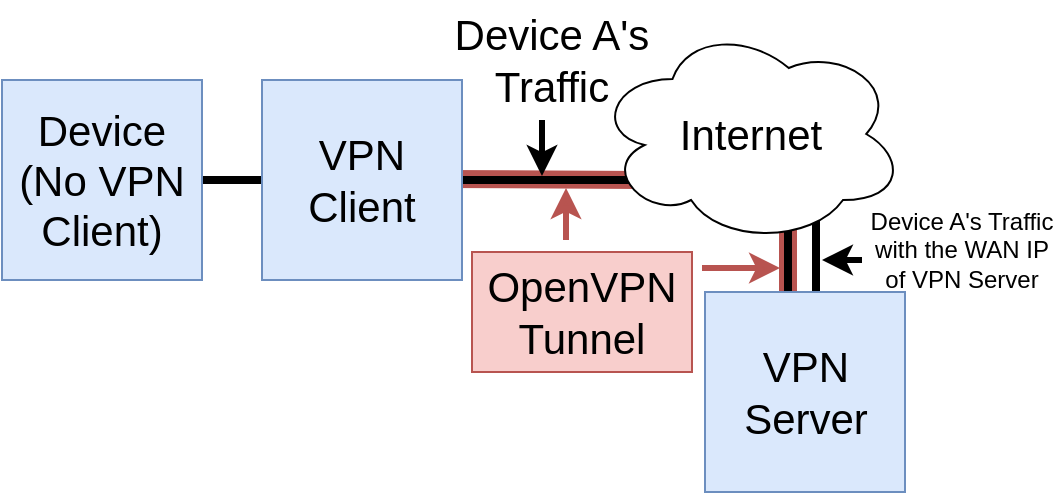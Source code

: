 <mxfile version="24.4.4" type="device">
  <diagram name="Page-1" id="K1B6Gt82lj6eOVvbxu1k">
    <mxGraphModel dx="598" dy="311" grid="1" gridSize="10" guides="1" tooltips="1" connect="1" arrows="1" fold="1" page="1" pageScale="1" pageWidth="850" pageHeight="1100" math="0" shadow="0">
      <root>
        <mxCell id="0" />
        <mxCell id="1" parent="0" />
        <mxCell id="rHbzXtPjXF39MleNS0p5-2" value="" style="endArrow=none;html=1;rounded=0;strokeWidth=4;" edge="1" parent="1">
          <mxGeometry width="50" height="50" relative="1" as="geometry">
            <mxPoint x="527" y="400" as="sourcePoint" />
            <mxPoint x="527" y="440" as="targetPoint" />
          </mxGeometry>
        </mxCell>
        <mxCell id="OxgNZy2Y6qjUj_2ccruD-5" value="" style="endArrow=none;html=1;rounded=0;strokeWidth=9;fillColor=#f8cecc;strokeColor=#b85450;" parent="1" edge="1">
          <mxGeometry width="50" height="50" relative="1" as="geometry">
            <mxPoint x="341" y="379.5" as="sourcePoint" />
            <mxPoint x="440" y="380" as="targetPoint" />
          </mxGeometry>
        </mxCell>
        <mxCell id="OxgNZy2Y6qjUj_2ccruD-4" value="" style="endArrow=none;html=1;rounded=0;strokeWidth=4;" parent="1" edge="1">
          <mxGeometry width="50" height="50" relative="1" as="geometry">
            <mxPoint x="220" y="380" as="sourcePoint" />
            <mxPoint x="276" y="380" as="targetPoint" />
          </mxGeometry>
        </mxCell>
        <mxCell id="OxgNZy2Y6qjUj_2ccruD-12" value="" style="endArrow=none;html=1;rounded=0;strokeWidth=4;" parent="1" edge="1">
          <mxGeometry width="50" height="50" relative="1" as="geometry">
            <mxPoint x="350" y="380" as="sourcePoint" />
            <mxPoint x="435" y="380" as="targetPoint" />
          </mxGeometry>
        </mxCell>
        <mxCell id="OxgNZy2Y6qjUj_2ccruD-7" value="" style="endArrow=none;html=1;rounded=0;strokeWidth=9;fillColor=#f8cecc;strokeColor=#b85450;" parent="1" edge="1">
          <mxGeometry width="50" height="50" relative="1" as="geometry">
            <mxPoint x="513" y="396" as="sourcePoint" />
            <mxPoint x="513" y="436" as="targetPoint" />
          </mxGeometry>
        </mxCell>
        <mxCell id="OxgNZy2Y6qjUj_2ccruD-13" value="" style="endArrow=none;html=1;rounded=0;strokeWidth=4;" parent="1" edge="1">
          <mxGeometry width="50" height="50" relative="1" as="geometry">
            <mxPoint x="513" y="400" as="sourcePoint" />
            <mxPoint x="513" y="440" as="targetPoint" />
          </mxGeometry>
        </mxCell>
        <mxCell id="OxgNZy2Y6qjUj_2ccruD-1" value="&lt;font style=&quot;font-size: 21px;&quot;&gt;Device&lt;/font&gt;&lt;div&gt;&lt;font style=&quot;font-size: 21px;&quot;&gt;(No VPN Client)&lt;/font&gt;&lt;/div&gt;" style="whiteSpace=wrap;html=1;aspect=fixed;fillColor=#dae8fc;strokeColor=#6c8ebf;" parent="1" vertex="1">
          <mxGeometry x="120" y="330" width="100" height="100" as="geometry" />
        </mxCell>
        <mxCell id="OxgNZy2Y6qjUj_2ccruD-2" value="&lt;span style=&quot;font-size: 21px;&quot;&gt;VPN Client&lt;/span&gt;" style="whiteSpace=wrap;html=1;aspect=fixed;fillColor=#dae8fc;strokeColor=#6c8ebf;" parent="1" vertex="1">
          <mxGeometry x="250" y="330" width="100" height="100" as="geometry" />
        </mxCell>
        <mxCell id="OxgNZy2Y6qjUj_2ccruD-3" value="&lt;div&gt;&lt;font style=&quot;font-size: 21px;&quot;&gt;VPN Server&lt;/font&gt;&lt;/div&gt;" style="whiteSpace=wrap;html=1;aspect=fixed;fillColor=#dae8fc;strokeColor=#6c8ebf;" parent="1" vertex="1">
          <mxGeometry x="471.5" y="436" width="100" height="100" as="geometry" />
        </mxCell>
        <mxCell id="OxgNZy2Y6qjUj_2ccruD-6" value="&lt;font style=&quot;font-size: 21px;&quot;&gt;Internet&lt;/font&gt;" style="ellipse;shape=cloud;whiteSpace=wrap;html=1;" parent="1" vertex="1">
          <mxGeometry x="416.5" y="302" width="155" height="110" as="geometry" />
        </mxCell>
        <mxCell id="OxgNZy2Y6qjUj_2ccruD-9" value="&lt;font style=&quot;font-size: 21px;&quot;&gt;OpenVPN Tunnel&lt;/font&gt;" style="text;html=1;align=center;verticalAlign=middle;whiteSpace=wrap;rounded=0;fillColor=#f8cecc;strokeColor=#b85450;" parent="1" vertex="1">
          <mxGeometry x="355" y="416" width="110" height="60" as="geometry" />
        </mxCell>
        <mxCell id="OxgNZy2Y6qjUj_2ccruD-10" value="" style="endArrow=classic;html=1;rounded=0;strokeWidth=3;fillColor=#f8cecc;strokeColor=#b85450;" parent="1" edge="1">
          <mxGeometry width="50" height="50" relative="1" as="geometry">
            <mxPoint x="402" y="410" as="sourcePoint" />
            <mxPoint x="402" y="384" as="targetPoint" />
          </mxGeometry>
        </mxCell>
        <mxCell id="OxgNZy2Y6qjUj_2ccruD-11" value="" style="endArrow=classic;html=1;rounded=0;strokeWidth=3;fillColor=#f8cecc;strokeColor=#b85450;" parent="1" edge="1">
          <mxGeometry width="50" height="50" relative="1" as="geometry">
            <mxPoint x="470" y="424" as="sourcePoint" />
            <mxPoint x="509" y="424" as="targetPoint" />
          </mxGeometry>
        </mxCell>
        <mxCell id="OxgNZy2Y6qjUj_2ccruD-14" value="" style="endArrow=classic;html=1;rounded=0;strokeWidth=3;" parent="1" edge="1">
          <mxGeometry width="50" height="50" relative="1" as="geometry">
            <mxPoint x="390" y="350" as="sourcePoint" />
            <mxPoint x="390" y="378" as="targetPoint" />
          </mxGeometry>
        </mxCell>
        <mxCell id="OxgNZy2Y6qjUj_2ccruD-15" value="&lt;font style=&quot;font-size: 21px;&quot;&gt;Device A&#39;s Traffic&lt;/font&gt;" style="text;html=1;align=center;verticalAlign=middle;whiteSpace=wrap;rounded=0;" parent="1" vertex="1">
          <mxGeometry x="340" y="290" width="110" height="60" as="geometry" />
        </mxCell>
        <mxCell id="rHbzXtPjXF39MleNS0p5-4" value="Device A&#39;s Traffic&lt;div&gt;with the WAN IP of VPN Server&lt;/div&gt;" style="text;html=1;align=center;verticalAlign=middle;whiteSpace=wrap;rounded=0;" vertex="1" parent="1">
          <mxGeometry x="550" y="400" width="100" height="30" as="geometry" />
        </mxCell>
        <mxCell id="rHbzXtPjXF39MleNS0p5-5" value="" style="endArrow=classic;html=1;rounded=0;strokeWidth=3;" edge="1" parent="1">
          <mxGeometry width="50" height="50" relative="1" as="geometry">
            <mxPoint x="550" y="420" as="sourcePoint" />
            <mxPoint x="530" y="420" as="targetPoint" />
          </mxGeometry>
        </mxCell>
      </root>
    </mxGraphModel>
  </diagram>
</mxfile>
